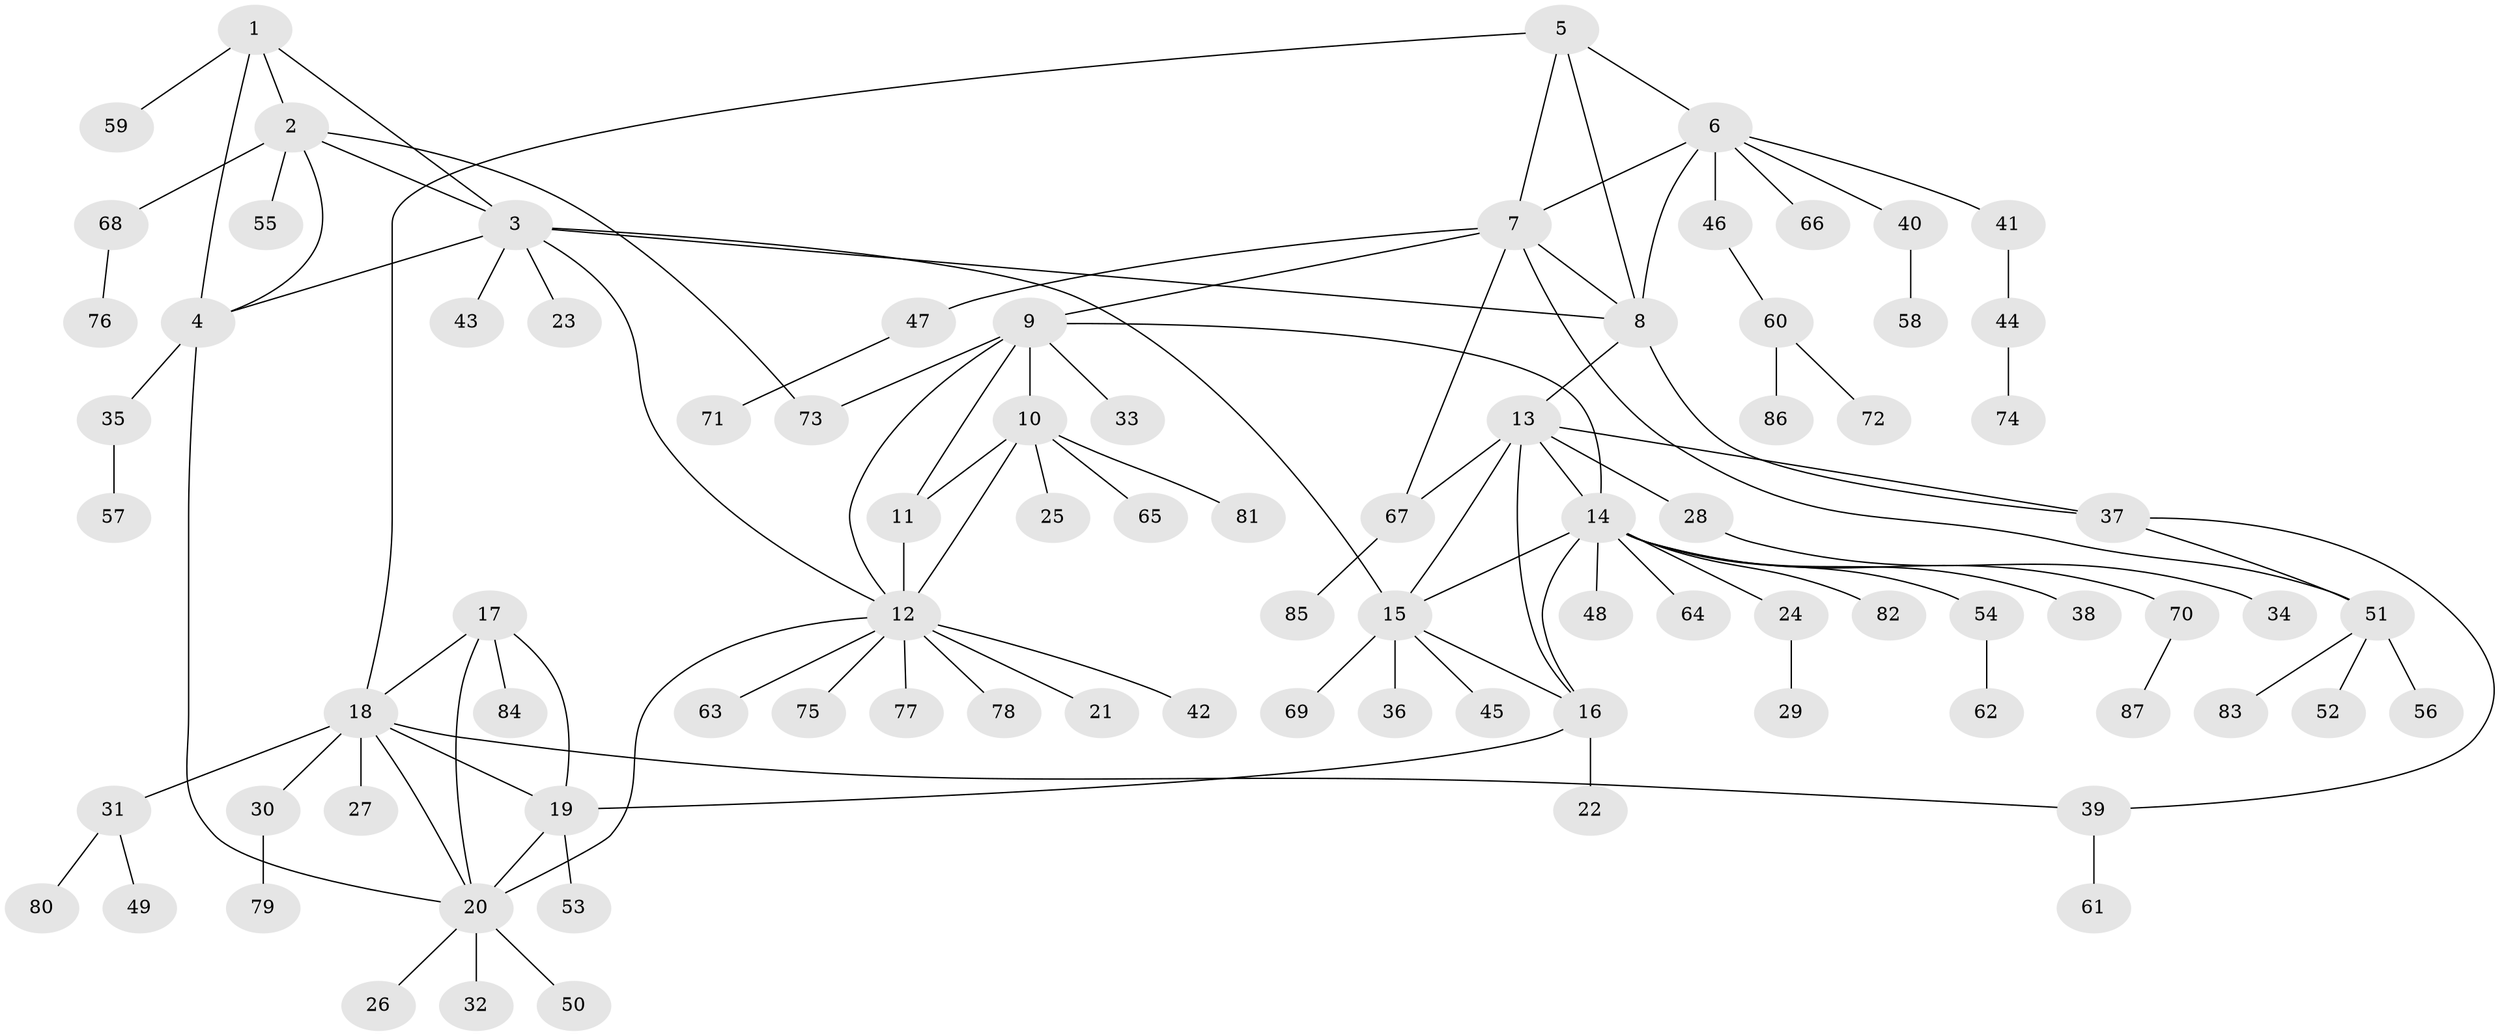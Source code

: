 // coarse degree distribution, {5: 0.03571428571428571, 4: 0.14285714285714285, 9: 0.03571428571428571, 6: 0.10714285714285714, 7: 0.03571428571428571, 3: 0.03571428571428571, 1: 0.5, 2: 0.10714285714285714}
// Generated by graph-tools (version 1.1) at 2025/52/03/04/25 22:52:14]
// undirected, 87 vertices, 112 edges
graph export_dot {
  node [color=gray90,style=filled];
  1;
  2;
  3;
  4;
  5;
  6;
  7;
  8;
  9;
  10;
  11;
  12;
  13;
  14;
  15;
  16;
  17;
  18;
  19;
  20;
  21;
  22;
  23;
  24;
  25;
  26;
  27;
  28;
  29;
  30;
  31;
  32;
  33;
  34;
  35;
  36;
  37;
  38;
  39;
  40;
  41;
  42;
  43;
  44;
  45;
  46;
  47;
  48;
  49;
  50;
  51;
  52;
  53;
  54;
  55;
  56;
  57;
  58;
  59;
  60;
  61;
  62;
  63;
  64;
  65;
  66;
  67;
  68;
  69;
  70;
  71;
  72;
  73;
  74;
  75;
  76;
  77;
  78;
  79;
  80;
  81;
  82;
  83;
  84;
  85;
  86;
  87;
  1 -- 2;
  1 -- 3;
  1 -- 4;
  1 -- 59;
  2 -- 3;
  2 -- 4;
  2 -- 55;
  2 -- 68;
  2 -- 73;
  3 -- 4;
  3 -- 8;
  3 -- 12;
  3 -- 15;
  3 -- 23;
  3 -- 43;
  4 -- 20;
  4 -- 35;
  5 -- 6;
  5 -- 7;
  5 -- 8;
  5 -- 18;
  6 -- 7;
  6 -- 8;
  6 -- 40;
  6 -- 41;
  6 -- 46;
  6 -- 66;
  7 -- 8;
  7 -- 9;
  7 -- 47;
  7 -- 51;
  7 -- 67;
  8 -- 13;
  8 -- 37;
  9 -- 10;
  9 -- 11;
  9 -- 12;
  9 -- 14;
  9 -- 33;
  9 -- 73;
  10 -- 11;
  10 -- 12;
  10 -- 25;
  10 -- 65;
  10 -- 81;
  11 -- 12;
  12 -- 20;
  12 -- 21;
  12 -- 42;
  12 -- 63;
  12 -- 75;
  12 -- 77;
  12 -- 78;
  13 -- 14;
  13 -- 15;
  13 -- 16;
  13 -- 28;
  13 -- 37;
  13 -- 67;
  14 -- 15;
  14 -- 16;
  14 -- 24;
  14 -- 38;
  14 -- 48;
  14 -- 54;
  14 -- 64;
  14 -- 70;
  14 -- 82;
  15 -- 16;
  15 -- 36;
  15 -- 45;
  15 -- 69;
  16 -- 19;
  16 -- 22;
  17 -- 18;
  17 -- 19;
  17 -- 20;
  17 -- 84;
  18 -- 19;
  18 -- 20;
  18 -- 27;
  18 -- 30;
  18 -- 31;
  18 -- 39;
  19 -- 20;
  19 -- 53;
  20 -- 26;
  20 -- 32;
  20 -- 50;
  24 -- 29;
  28 -- 34;
  30 -- 79;
  31 -- 49;
  31 -- 80;
  35 -- 57;
  37 -- 39;
  37 -- 51;
  39 -- 61;
  40 -- 58;
  41 -- 44;
  44 -- 74;
  46 -- 60;
  47 -- 71;
  51 -- 52;
  51 -- 56;
  51 -- 83;
  54 -- 62;
  60 -- 72;
  60 -- 86;
  67 -- 85;
  68 -- 76;
  70 -- 87;
}
